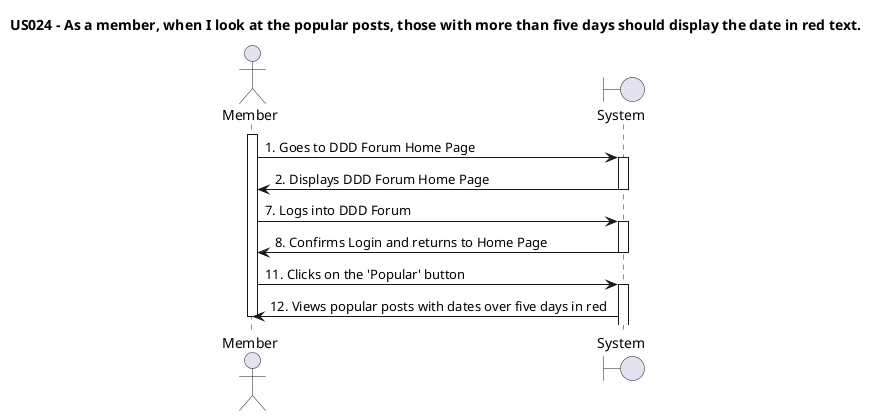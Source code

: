 @startuml US024-success
title US024 - As a member, when I look at the popular posts, those with more than five days should display the date in red text.

actor Member
boundary System

activate Member
Member -> System: 1. Goes to DDD Forum Home Page
activate System
System -> Member: 2. Displays DDD Forum Home Page
deactivate System
Member -> System: 7. Logs into DDD Forum

activate System
System -> Member: 8. Confirms Login and returns to Home Page
deactivate System

Member -> System: 11. Clicks on the 'Popular' button

activate System
System -> Member: 12. Views popular posts with dates over five days in red
deactivate Member

@enduml
